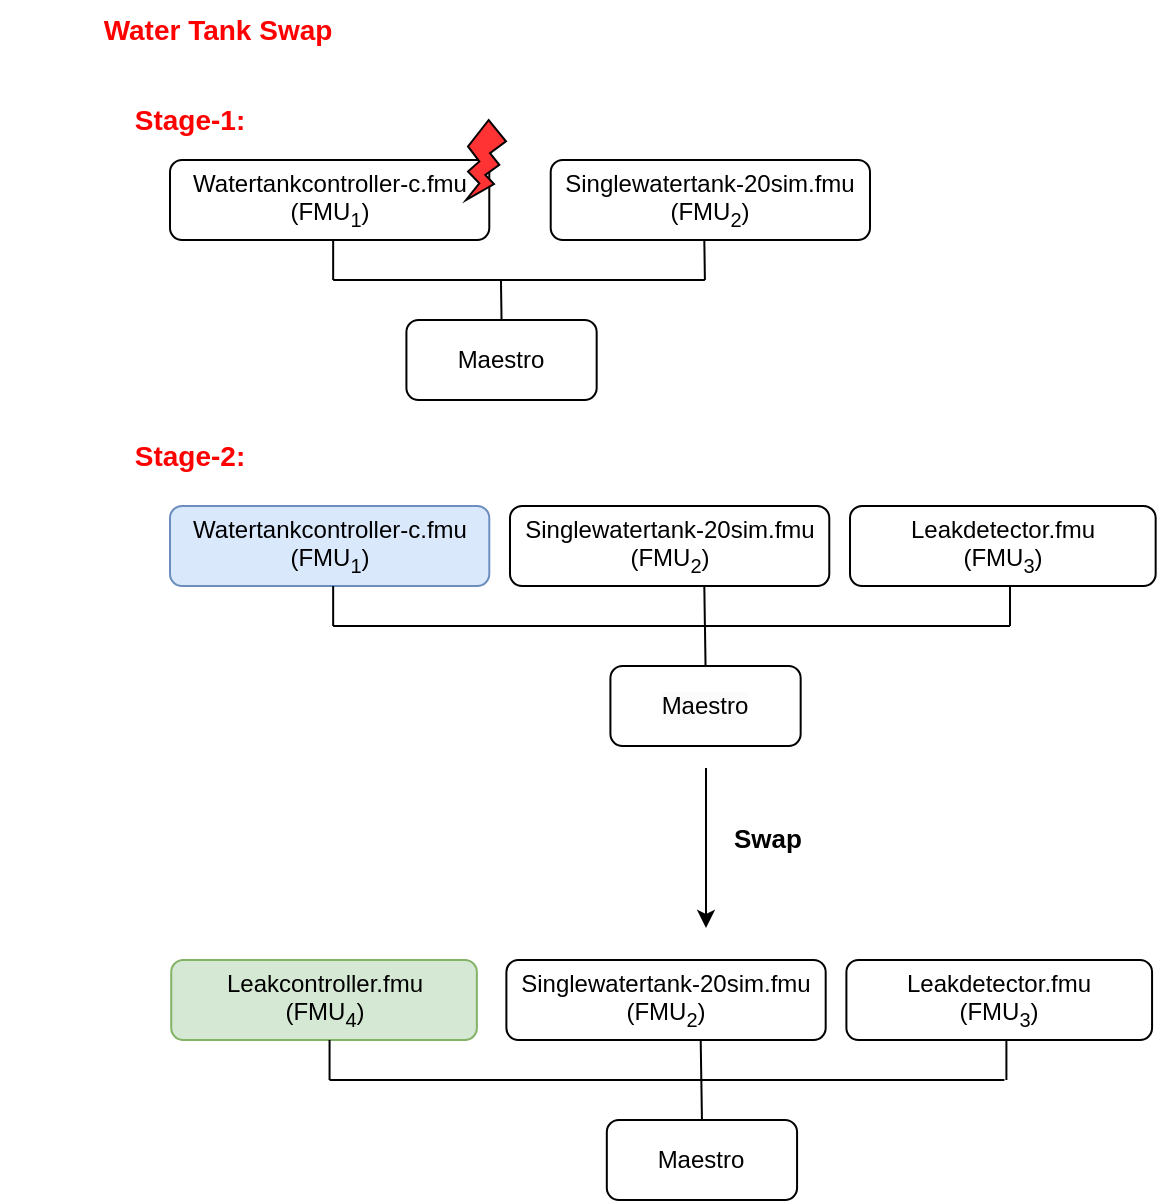 <mxfile compressed="false" version="23.1.5" type="device">
  <diagram id="jLFWp5vPmYcwOU4BX7Fm" name="examples">
    <mxGraphModel dx="1624" dy="854" grid="1" gridSize="10" guides="1" tooltips="1" connect="1" arrows="1" fold="1" page="1" pageScale="1" pageWidth="1100" pageHeight="850" math="0" shadow="0">
      <root>
        <mxCell id="VsSiiwDWSvhPQYji7nPq-0" />
        <mxCell id="VsSiiwDWSvhPQYji7nPq-1" parent="VsSiiwDWSvhPQYji7nPq-0" />
        <mxCell id="qCe7d7aQyTPKSx8LoRMt-0" value="&lt;font color=&quot;#ff0000&quot;&gt;&lt;span style=&quot;font-size: 14px;&quot;&gt;&lt;b&gt;Water Tank Swap&lt;/b&gt;&lt;/span&gt;&lt;/font&gt;" style="text;html=1;strokeColor=none;fillColor=none;align=center;verticalAlign=middle;whiteSpace=wrap;rounded=0;" parent="VsSiiwDWSvhPQYji7nPq-1" vertex="1">
          <mxGeometry x="1173.995" y="910" width="187.789" height="30" as="geometry" />
        </mxCell>
        <mxCell id="px1n_jiktqxlBkUM_ElN-76" value="" style="group" parent="VsSiiwDWSvhPQYji7nPq-1" vertex="1" connectable="0">
          <mxGeometry x="1159.995" y="955" width="576.835" height="555" as="geometry" />
        </mxCell>
        <mxCell id="qCe7d7aQyTPKSx8LoRMt-1" value="" style="group" parent="px1n_jiktqxlBkUM_ElN-76" vertex="1" connectable="0">
          <mxGeometry x="84.005" y="35" width="350" height="120" as="geometry" />
        </mxCell>
        <mxCell id="qCe7d7aQyTPKSx8LoRMt-2" value="Maestro" style="rounded=1;whiteSpace=wrap;html=1;" parent="qCe7d7aQyTPKSx8LoRMt-1" vertex="1">
          <mxGeometry x="118.212" y="80" width="95.124" height="40" as="geometry" />
        </mxCell>
        <mxCell id="qCe7d7aQyTPKSx8LoRMt-3" value="Watertankcontroller-c.fmu&lt;br&gt;(FMU&lt;sub&gt;1&lt;/sub&gt;)" style="rounded=1;whiteSpace=wrap;html=1;" parent="qCe7d7aQyTPKSx8LoRMt-1" vertex="1">
          <mxGeometry width="159.645" height="40" as="geometry" />
        </mxCell>
        <mxCell id="qCe7d7aQyTPKSx8LoRMt-4" value="" style="endArrow=none;html=1;rounded=0;" parent="qCe7d7aQyTPKSx8LoRMt-1" edge="1">
          <mxGeometry width="50" height="50" relative="1" as="geometry">
            <mxPoint x="81.581" y="60" as="sourcePoint" />
            <mxPoint x="267.457" y="60" as="targetPoint" />
          </mxGeometry>
        </mxCell>
        <mxCell id="qCe7d7aQyTPKSx8LoRMt-5" value="" style="endArrow=none;html=1;rounded=0;" parent="qCe7d7aQyTPKSx8LoRMt-1" edge="1">
          <mxGeometry width="50" height="50" relative="1" as="geometry">
            <mxPoint x="81.581" y="40" as="sourcePoint" />
            <mxPoint x="81.581" y="60" as="targetPoint" />
            <Array as="points">
              <mxPoint x="81.581" y="40" />
            </Array>
          </mxGeometry>
        </mxCell>
        <mxCell id="qCe7d7aQyTPKSx8LoRMt-6" value="" style="endArrow=none;html=1;rounded=0;exitX=0.375;exitY=1.057;exitDx=0;exitDy=0;exitPerimeter=0;" parent="qCe7d7aQyTPKSx8LoRMt-1" edge="1">
          <mxGeometry width="50" height="50" relative="1" as="geometry">
            <mxPoint x="165.477" y="60.28" as="sourcePoint" />
            <mxPoint x="165.774" y="80" as="targetPoint" />
          </mxGeometry>
        </mxCell>
        <mxCell id="qCe7d7aQyTPKSx8LoRMt-7" value="" style="endArrow=none;html=1;rounded=0;exitX=0.375;exitY=1.057;exitDx=0;exitDy=0;exitPerimeter=0;" parent="qCe7d7aQyTPKSx8LoRMt-1" edge="1">
          <mxGeometry width="50" height="50" relative="1" as="geometry">
            <mxPoint x="267.16" y="40.28" as="sourcePoint" />
            <mxPoint x="267.457" y="60" as="targetPoint" />
          </mxGeometry>
        </mxCell>
        <mxCell id="qCe7d7aQyTPKSx8LoRMt-8" value="Singlewatertank-20sim.fmu&lt;br&gt;(FMU&lt;sub&gt;2&lt;/sub&gt;)" style="rounded=1;whiteSpace=wrap;html=1;" parent="qCe7d7aQyTPKSx8LoRMt-1" vertex="1">
          <mxGeometry x="190.355" width="159.645" height="40" as="geometry" />
        </mxCell>
        <mxCell id="qCe7d7aQyTPKSx8LoRMt-9" value="" style="endArrow=classic;html=1;rounded=0;" parent="px1n_jiktqxlBkUM_ElN-76" edge="1">
          <mxGeometry width="50" height="50" relative="1" as="geometry">
            <mxPoint x="352.005" y="339" as="sourcePoint" />
            <mxPoint x="352.005" y="419" as="targetPoint" />
          </mxGeometry>
        </mxCell>
        <mxCell id="px1n_jiktqxlBkUM_ElN-4" value="&lt;font color=&quot;#ff0000&quot;&gt;&lt;span style=&quot;font-size: 14px;&quot;&gt;&lt;b&gt;Stage-1:&lt;/b&gt;&lt;/span&gt;&lt;/font&gt;" style="text;html=1;strokeColor=none;fillColor=none;align=center;verticalAlign=middle;whiteSpace=wrap;rounded=0;" parent="px1n_jiktqxlBkUM_ElN-76" vertex="1">
          <mxGeometry width="187.789" height="30" as="geometry" />
        </mxCell>
        <mxCell id="px1n_jiktqxlBkUM_ElN-5" value="&lt;font color=&quot;#ff0000&quot;&gt;&lt;span style=&quot;font-size: 14px;&quot;&gt;&lt;b&gt;Stage-2:&lt;/b&gt;&lt;/span&gt;&lt;/font&gt;" style="text;html=1;strokeColor=none;fillColor=none;align=center;verticalAlign=middle;whiteSpace=wrap;rounded=0;" parent="px1n_jiktqxlBkUM_ElN-76" vertex="1">
          <mxGeometry y="168" width="187.789" height="30" as="geometry" />
        </mxCell>
        <mxCell id="qCe7d7aQyTPKSx8LoRMt-24" value="Leakdetector.fmu&lt;br&gt;(FMU&lt;sub&gt;3&lt;/sub&gt;)" style="rounded=1;whiteSpace=wrap;html=1;" parent="px1n_jiktqxlBkUM_ElN-76" vertex="1">
          <mxGeometry x="424.005" y="208" width="152.83" height="40" as="geometry" />
        </mxCell>
        <mxCell id="qCe7d7aQyTPKSx8LoRMt-26" value="" style="endArrow=none;html=1;rounded=0;" parent="px1n_jiktqxlBkUM_ElN-76" edge="1">
          <mxGeometry width="50" height="50" relative="1" as="geometry">
            <mxPoint x="504.005" y="268" as="sourcePoint" />
            <mxPoint x="504.005" y="248" as="targetPoint" />
            <Array as="points">
              <mxPoint x="504.005" y="268" />
            </Array>
          </mxGeometry>
        </mxCell>
        <mxCell id="qCe7d7aQyTPKSx8LoRMt-11" value="&lt;span style=&quot;color: rgb(0, 0, 0); font-family: Helvetica; font-size: 12px; font-style: normal; font-variant-ligatures: normal; font-variant-caps: normal; font-weight: 400; letter-spacing: normal; orphans: 2; text-align: center; text-indent: 0px; text-transform: none; widows: 2; word-spacing: 0px; -webkit-text-stroke-width: 0px; background-color: rgb(251, 251, 251); text-decoration-thickness: initial; text-decoration-style: initial; text-decoration-color: initial; float: none; display: inline !important;&quot;&gt;Maestro&lt;/span&gt;" style="rounded=1;whiteSpace=wrap;html=1;" parent="px1n_jiktqxlBkUM_ElN-76" vertex="1">
          <mxGeometry x="304.217" y="288" width="95.124" height="40" as="geometry" />
        </mxCell>
        <mxCell id="qCe7d7aQyTPKSx8LoRMt-12" value="Watertankcontroller-c.fmu&lt;br&gt;(FMU&lt;sub&gt;1&lt;/sub&gt;)" style="rounded=1;whiteSpace=wrap;html=1;fillColor=#dae8fc;strokeColor=#6c8ebf;" parent="px1n_jiktqxlBkUM_ElN-76" vertex="1">
          <mxGeometry x="84.005" y="208" width="159.645" height="40" as="geometry" />
        </mxCell>
        <mxCell id="qCe7d7aQyTPKSx8LoRMt-13" value="" style="endArrow=none;html=1;rounded=0;" parent="px1n_jiktqxlBkUM_ElN-76" edge="1">
          <mxGeometry width="50" height="50" relative="1" as="geometry">
            <mxPoint x="165.586" y="268" as="sourcePoint" />
            <mxPoint x="504.005" y="268" as="targetPoint" />
          </mxGeometry>
        </mxCell>
        <mxCell id="qCe7d7aQyTPKSx8LoRMt-14" value="" style="endArrow=none;html=1;rounded=0;" parent="px1n_jiktqxlBkUM_ElN-76" edge="1">
          <mxGeometry width="50" height="50" relative="1" as="geometry">
            <mxPoint x="165.586" y="248" as="sourcePoint" />
            <mxPoint x="165.586" y="268" as="targetPoint" />
            <Array as="points">
              <mxPoint x="165.586" y="248" />
            </Array>
          </mxGeometry>
        </mxCell>
        <mxCell id="qCe7d7aQyTPKSx8LoRMt-15" value="" style="endArrow=none;html=1;rounded=0;exitX=0.375;exitY=1.057;exitDx=0;exitDy=0;exitPerimeter=0;" parent="px1n_jiktqxlBkUM_ElN-76" edge="1">
          <mxGeometry width="50" height="50" relative="1" as="geometry">
            <mxPoint x="351.482" y="268.28" as="sourcePoint" />
            <mxPoint x="351.779" y="288" as="targetPoint" />
          </mxGeometry>
        </mxCell>
        <mxCell id="qCe7d7aQyTPKSx8LoRMt-16" value="" style="endArrow=none;html=1;rounded=0;exitX=0.375;exitY=1.057;exitDx=0;exitDy=0;exitPerimeter=0;" parent="px1n_jiktqxlBkUM_ElN-76" edge="1">
          <mxGeometry width="50" height="50" relative="1" as="geometry">
            <mxPoint x="351.165" y="248.28" as="sourcePoint" />
            <mxPoint x="351.462" y="268" as="targetPoint" />
          </mxGeometry>
        </mxCell>
        <mxCell id="qCe7d7aQyTPKSx8LoRMt-17" value="Singlewatertank-20sim.fmu&lt;br&gt;(FMU&lt;sub&gt;2&lt;/sub&gt;)" style="rounded=1;whiteSpace=wrap;html=1;" parent="px1n_jiktqxlBkUM_ElN-76" vertex="1">
          <mxGeometry x="254.0" y="208" width="159.645" height="40" as="geometry" />
        </mxCell>
        <mxCell id="px1n_jiktqxlBkUM_ElN-71" value="&lt;b&gt;&lt;font style=&quot;font-size: 13px;&quot;&gt;Swap&lt;/font&gt;&lt;/b&gt;" style="text;html=1;strokeColor=none;fillColor=none;align=center;verticalAlign=middle;whiteSpace=wrap;rounded=0;" parent="px1n_jiktqxlBkUM_ElN-76" vertex="1">
          <mxGeometry x="352.645" y="359" width="60" height="30" as="geometry" />
        </mxCell>
        <mxCell id="px1n_jiktqxlBkUM_ElN-66" value="Leakdetector.fmu&lt;br&gt;(FMU&lt;sub&gt;3&lt;/sub&gt;)" style="rounded=1;whiteSpace=wrap;html=1;" parent="px1n_jiktqxlBkUM_ElN-76" vertex="1">
          <mxGeometry x="422.205" y="435" width="152.83" height="40" as="geometry" />
        </mxCell>
        <mxCell id="px1n_jiktqxlBkUM_ElN-67" value="Leakcontroller.fmu&lt;br&gt;(FMU&lt;sub&gt;4&lt;/sub&gt;)" style="rounded=1;whiteSpace=wrap;html=1;fillColor=#d5e8d4;strokeColor=#82b366;" parent="px1n_jiktqxlBkUM_ElN-76" vertex="1">
          <mxGeometry x="84.615" y="435" width="152.83" height="40" as="geometry" />
        </mxCell>
        <mxCell id="px1n_jiktqxlBkUM_ElN-68" value="" style="endArrow=none;html=1;rounded=0;" parent="px1n_jiktqxlBkUM_ElN-76" edge="1">
          <mxGeometry width="50" height="50" relative="1" as="geometry">
            <mxPoint x="502.205" y="495" as="sourcePoint" />
            <mxPoint x="502.205" y="475" as="targetPoint" />
            <Array as="points">
              <mxPoint x="502.205" y="495" />
            </Array>
          </mxGeometry>
        </mxCell>
        <mxCell id="px1n_jiktqxlBkUM_ElN-59" value="Maestro" style="rounded=1;whiteSpace=wrap;html=1;" parent="px1n_jiktqxlBkUM_ElN-76" vertex="1">
          <mxGeometry x="302.417" y="515" width="95.124" height="40" as="geometry" />
        </mxCell>
        <mxCell id="px1n_jiktqxlBkUM_ElN-61" value="" style="endArrow=none;html=1;rounded=0;" parent="px1n_jiktqxlBkUM_ElN-76" edge="1">
          <mxGeometry width="50" height="50" relative="1" as="geometry">
            <mxPoint x="163.786" y="495" as="sourcePoint" />
            <mxPoint x="501.205" y="495" as="targetPoint" />
          </mxGeometry>
        </mxCell>
        <mxCell id="px1n_jiktqxlBkUM_ElN-62" value="" style="endArrow=none;html=1;rounded=0;" parent="px1n_jiktqxlBkUM_ElN-76" edge="1">
          <mxGeometry width="50" height="50" relative="1" as="geometry">
            <mxPoint x="163.786" y="475" as="sourcePoint" />
            <mxPoint x="163.786" y="495" as="targetPoint" />
            <Array as="points">
              <mxPoint x="163.786" y="475" />
            </Array>
          </mxGeometry>
        </mxCell>
        <mxCell id="px1n_jiktqxlBkUM_ElN-63" value="" style="endArrow=none;html=1;rounded=0;exitX=0.375;exitY=1.057;exitDx=0;exitDy=0;exitPerimeter=0;" parent="px1n_jiktqxlBkUM_ElN-76" edge="1">
          <mxGeometry width="50" height="50" relative="1" as="geometry">
            <mxPoint x="349.682" y="495.28" as="sourcePoint" />
            <mxPoint x="349.979" y="515" as="targetPoint" />
          </mxGeometry>
        </mxCell>
        <mxCell id="px1n_jiktqxlBkUM_ElN-64" value="" style="endArrow=none;html=1;rounded=0;exitX=0.375;exitY=1.057;exitDx=0;exitDy=0;exitPerimeter=0;" parent="px1n_jiktqxlBkUM_ElN-76" edge="1">
          <mxGeometry width="50" height="50" relative="1" as="geometry">
            <mxPoint x="349.365" y="475.28" as="sourcePoint" />
            <mxPoint x="349.662" y="495" as="targetPoint" />
          </mxGeometry>
        </mxCell>
        <mxCell id="px1n_jiktqxlBkUM_ElN-65" value="Singlewatertank-20sim.fmu&lt;br&gt;(FMU&lt;sub&gt;2&lt;/sub&gt;)" style="rounded=1;whiteSpace=wrap;html=1;" parent="px1n_jiktqxlBkUM_ElN-76" vertex="1">
          <mxGeometry x="252.2" y="435" width="159.645" height="40" as="geometry" />
        </mxCell>
        <mxCell id="px1n_jiktqxlBkUM_ElN-74" value="" style="verticalLabelPosition=bottom;verticalAlign=top;html=1;shape=mxgraph.basic.flash;fillColor=#FF3333;" parent="px1n_jiktqxlBkUM_ElN-76" vertex="1">
          <mxGeometry x="232.005" y="15" width="20" height="40" as="geometry" />
        </mxCell>
      </root>
    </mxGraphModel>
  </diagram>
</mxfile>
